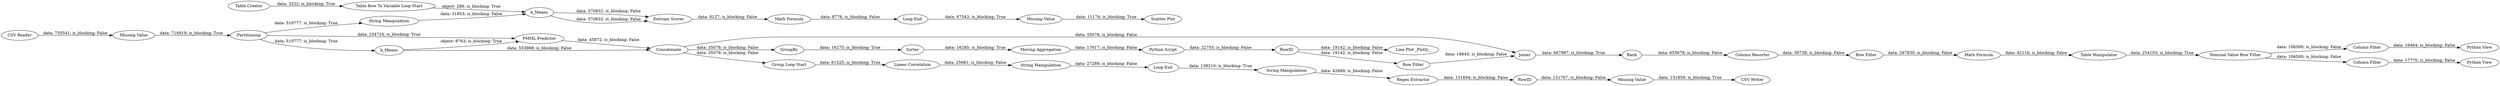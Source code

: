 digraph {
	"-7526938739836473549_21" [label=GroupBy]
	"-7526938739836473549_41" [label=RowID]
	"-7526938739836473549_25" [label="Python Script"]
	"-7526938739836473549_11" [label="Math Formula"]
	"-7526938739836473549_12" [label="Scatter Plot"]
	"-7526938739836473549_34" [label="Python View"]
	"-7526938739836473549_33" [label="Math Formula"]
	"-7526938739836473549_7" [label="Entropy Scorer"]
	"-7526938739836473549_3" [label=Partitioning]
	"-7526938739836473549_5" [label="Table Creator"]
	"-7526938739836473549_27" [label="Row Filter"]
	"-7526938739836473549_2" [label=k_Means]
	"-7526938739836473549_30" [label="Row Filter"]
	"-7526938739836473549_22" [label=Sorter]
	"-7526938739836473549_17" [label="Group Loop Start"]
	"-7526938739836473549_40" [label="Regex Extractor"]
	"-7526938739836473549_31" [label="Column Resorter"]
	"-7526938739836473549_19" [label="String Manipulation"]
	"-7526938739836473549_42" [label="Missing Value"]
	"-7526938739836473549_24" [label="Line Plot _Plotly_"]
	"-7526938739836473549_1" [label="CSV Reader"]
	"-7526938739836473549_38" [label="Column Filter"]
	"-7526938739836473549_6" [label="Table Row To Variable Loop Start"]
	"-7526938739836473549_14" [label="PMML Predictor"]
	"-7526938739836473549_29" [label=Rank]
	"-7526938739836473549_20" [label="Loop End"]
	"-7526938739836473549_37" [label="Python View"]
	"-7526938739836473549_10" [label="Missing Value"]
	"-7526938739836473549_35" [label="Nominal Value Row Filter"]
	"-7526938739836473549_16" [label="Linear Correlation"]
	"-7526938739836473549_28" [label=Joiner]
	"-7526938739836473549_13" [label=k_Means]
	"-7526938739836473549_39" [label="String Manipulation"]
	"-7526938739836473549_4" [label="Missing Value"]
	"-7526938739836473549_32" [label="Table Manipulator"]
	"-7526938739836473549_36" [label="Column Filter"]
	"-7526938739836473549_26" [label=RowID]
	"-7526938739836473549_8" [label="String Manipulation"]
	"-7526938739836473549_43" [label="CSV Writer"]
	"-7526938739836473549_23" [label="Moving Aggregation"]
	"-7526938739836473549_9" [label="Loop End"]
	"-7526938739836473549_15" [label=Concatenate]
	"-7526938739836473549_3" -> "-7526938739836473549_8" [label="data: 510777; is_blocking: True"]
	"-7526938739836473549_36" -> "-7526938739836473549_34" [label="data: 17770; is_blocking: False"]
	"-7526938739836473549_16" -> "-7526938739836473549_19" [label="data: 25681; is_blocking: False"]
	"-7526938739836473549_8" -> "-7526938739836473549_2" [label="data: 31853; is_blocking: False"]
	"-7526938739836473549_21" -> "-7526938739836473549_22" [label="data: 16275; is_blocking: True"]
	"-7526938739836473549_23" -> "-7526938739836473549_25" [label="data: 17617; is_blocking: False"]
	"-7526938739836473549_41" -> "-7526938739836473549_42" [label="data: 131767; is_blocking: False"]
	"-7526938739836473549_11" -> "-7526938739836473549_9" [label="data: 8776; is_blocking: False"]
	"-7526938739836473549_27" -> "-7526938739836473549_28" [label="data: 18645; is_blocking: False"]
	"-7526938739836473549_14" -> "-7526938739836473549_15" [label="data: 45872; is_blocking: False"]
	"-7526938739836473549_39" -> "-7526938739836473549_40" [label="data: 42889; is_blocking: False"]
	"-7526938739836473549_30" -> "-7526938739836473549_33" [label="data: 267830; is_blocking: False"]
	"-7526938739836473549_2" -> "-7526938739836473549_7" [label="data: 570832; is_blocking: False"]
	"-7526938739836473549_40" -> "-7526938739836473549_41" [label="data: 131694; is_blocking: False"]
	"-7526938739836473549_2" -> "-7526938739836473549_7" [label="data: 570832; is_blocking: False"]
	"-7526938739836473549_19" -> "-7526938739836473549_20" [label="data: 27289; is_blocking: False"]
	"-7526938739836473549_22" -> "-7526938739836473549_23" [label="data: 16285; is_blocking: True"]
	"-7526938739836473549_3" -> "-7526938739836473549_14" [label="data: 234724; is_blocking: True"]
	"-7526938739836473549_15" -> "-7526938739836473549_17" [label="data: 35078; is_blocking: False"]
	"-7526938739836473549_33" -> "-7526938739836473549_32" [label="data: 42116; is_blocking: False"]
	"-7526938739836473549_38" -> "-7526938739836473549_37" [label="data: 16464; is_blocking: False"]
	"-7526938739836473549_7" -> "-7526938739836473549_11" [label="data: 8127; is_blocking: False"]
	"-7526938739836473549_42" -> "-7526938739836473549_43" [label="data: 131859; is_blocking: True"]
	"-7526938739836473549_25" -> "-7526938739836473549_26" [label="data: 22755; is_blocking: False"]
	"-7526938739836473549_29" -> "-7526938739836473549_31" [label="data: 655678; is_blocking: False"]
	"-7526938739836473549_28" -> "-7526938739836473549_29" [label="data: 667987; is_blocking: True"]
	"-7526938739836473549_13" -> "-7526938739836473549_14" [label="object: 8763; is_blocking: True"]
	"-7526938739836473549_10" -> "-7526938739836473549_12" [label="data: 11174; is_blocking: True"]
	"-7526938739836473549_15" -> "-7526938739836473549_28" [label="data: 35078; is_blocking: False"]
	"-7526938739836473549_17" -> "-7526938739836473549_16" [label="data: 61525; is_blocking: True"]
	"-7526938739836473549_4" -> "-7526938739836473549_3" [label="data: 716919; is_blocking: True"]
	"-7526938739836473549_15" -> "-7526938739836473549_21" [label="data: 35078; is_blocking: False"]
	"-7526938739836473549_20" -> "-7526938739836473549_39" [label="data: 138210; is_blocking: True"]
	"-7526938739836473549_26" -> "-7526938739836473549_24" [label="data: 19142; is_blocking: False"]
	"-7526938739836473549_35" -> "-7526938739836473549_36" [label="data: 106500; is_blocking: False"]
	"-7526938739836473549_9" -> "-7526938739836473549_10" [label="data: 67543; is_blocking: True"]
	"-7526938739836473549_32" -> "-7526938739836473549_35" [label="data: 254103; is_blocking: True"]
	"-7526938739836473549_1" -> "-7526938739836473549_4" [label="data: 735541; is_blocking: False"]
	"-7526938739836473549_26" -> "-7526938739836473549_27" [label="data: 19142; is_blocking: False"]
	"-7526938739836473549_5" -> "-7526938739836473549_6" [label="data: 3222; is_blocking: True"]
	"-7526938739836473549_31" -> "-7526938739836473549_30" [label="data: 39738; is_blocking: False"]
	"-7526938739836473549_13" -> "-7526938739836473549_15" [label="data: 553988; is_blocking: False"]
	"-7526938739836473549_35" -> "-7526938739836473549_38" [label="data: 106500; is_blocking: False"]
	"-7526938739836473549_6" -> "-7526938739836473549_2" [label="object: 288; is_blocking: True"]
	"-7526938739836473549_3" -> "-7526938739836473549_13" [label="data: 510777; is_blocking: True"]
	rankdir=LR
}
